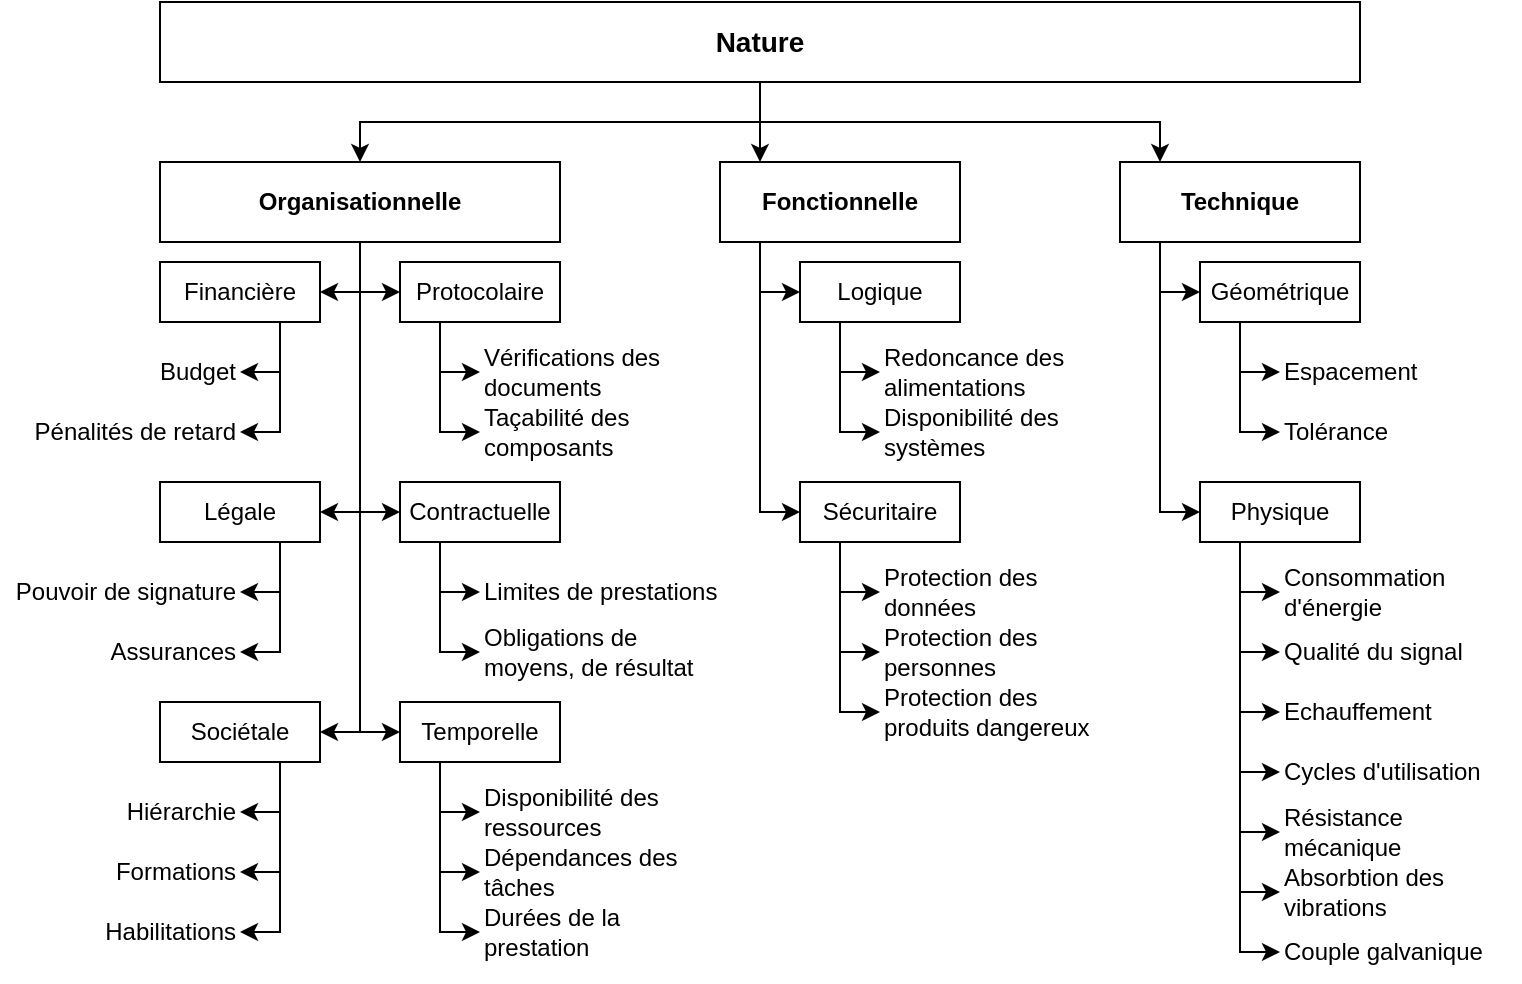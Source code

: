 <mxfile version="20.3.0" type="device"><diagram id="kD8df5Dw2DzTla7lxzaH" name="Page-1"><mxGraphModel dx="873" dy="626" grid="1" gridSize="10" guides="1" tooltips="1" connect="1" arrows="1" fold="1" page="1" pageScale="1" pageWidth="827" pageHeight="1169" math="0" shadow="0"><root><mxCell id="0"/><mxCell id="1" parent="0"/><mxCell id="fntwj08CJsQwZQitUvuD-142" style="edgeStyle=elbowEdgeStyle;rounded=0;orthogonalLoop=1;jettySize=auto;html=1;exitX=0.5;exitY=1;exitDx=0;exitDy=0;" edge="1" parent="1" source="fntwj08CJsQwZQitUvuD-44" target="fntwj08CJsQwZQitUvuD-75"><mxGeometry relative="1" as="geometry"/></mxCell><mxCell id="fntwj08CJsQwZQitUvuD-143" style="edgeStyle=elbowEdgeStyle;rounded=0;orthogonalLoop=1;jettySize=auto;html=1;exitX=0.5;exitY=1;exitDx=0;exitDy=0;elbow=vertical;" edge="1" parent="1" source="fntwj08CJsQwZQitUvuD-44" target="fntwj08CJsQwZQitUvuD-45"><mxGeometry relative="1" as="geometry"><mxPoint x="530" y="230" as="sourcePoint"/><Array as="points"><mxPoint x="580" y="240"/></Array></mxGeometry></mxCell><mxCell id="fntwj08CJsQwZQitUvuD-144" style="edgeStyle=elbowEdgeStyle;rounded=0;orthogonalLoop=1;jettySize=auto;html=1;exitX=0.5;exitY=1;exitDx=0;exitDy=0;elbow=vertical;" edge="1" parent="1" source="fntwj08CJsQwZQitUvuD-44" target="fntwj08CJsQwZQitUvuD-94"><mxGeometry relative="1" as="geometry"><mxPoint x="180.184" y="240" as="sourcePoint"/></mxGeometry></mxCell><mxCell id="fntwj08CJsQwZQitUvuD-44" value="Nature" style="rounded=0;whiteSpace=wrap;html=1;fontSize=14;fontStyle=1" vertex="1" parent="1"><mxGeometry x="80" y="180" width="600" height="40" as="geometry"/></mxCell><mxCell id="fntwj08CJsQwZQitUvuD-48" style="edgeStyle=elbowEdgeStyle;rounded=0;orthogonalLoop=1;jettySize=auto;html=1;exitX=0.25;exitY=1;exitDx=0;exitDy=0;entryX=0;entryY=0.5;entryDx=0;entryDy=0;" edge="1" parent="1" source="fntwj08CJsQwZQitUvuD-45" target="fntwj08CJsQwZQitUvuD-47"><mxGeometry relative="1" as="geometry"><Array as="points"><mxPoint x="580" y="310"/></Array></mxGeometry></mxCell><mxCell id="fntwj08CJsQwZQitUvuD-45" value="Technique" style="rounded=0;whiteSpace=wrap;html=1;fontStyle=1" vertex="1" parent="1"><mxGeometry x="560" y="260" width="120" height="40" as="geometry"/></mxCell><mxCell id="fntwj08CJsQwZQitUvuD-51" style="edgeStyle=elbowEdgeStyle;rounded=0;orthogonalLoop=1;jettySize=auto;html=1;exitX=0.25;exitY=1;exitDx=0;exitDy=0;entryX=0;entryY=0.5;entryDx=0;entryDy=0;" edge="1" parent="1" source="fntwj08CJsQwZQitUvuD-47" target="fntwj08CJsQwZQitUvuD-49"><mxGeometry relative="1" as="geometry"><Array as="points"><mxPoint x="620" y="360"/></Array></mxGeometry></mxCell><mxCell id="fntwj08CJsQwZQitUvuD-52" style="edgeStyle=elbowEdgeStyle;rounded=0;orthogonalLoop=1;jettySize=auto;html=1;exitX=0.25;exitY=1;exitDx=0;exitDy=0;entryX=0;entryY=0.5;entryDx=0;entryDy=0;" edge="1" parent="1" source="fntwj08CJsQwZQitUvuD-47" target="fntwj08CJsQwZQitUvuD-50"><mxGeometry relative="1" as="geometry"><Array as="points"><mxPoint x="620" y="370"/></Array></mxGeometry></mxCell><mxCell id="fntwj08CJsQwZQitUvuD-47" value="Géométrique" style="rounded=0;whiteSpace=wrap;html=1;" vertex="1" parent="1"><mxGeometry x="600" y="310" width="80" height="30" as="geometry"/></mxCell><mxCell id="fntwj08CJsQwZQitUvuD-49" value="Espacement" style="text;html=1;strokeColor=none;fillColor=none;align=left;verticalAlign=middle;whiteSpace=wrap;rounded=0;" vertex="1" parent="1"><mxGeometry x="640" y="350" width="120" height="30" as="geometry"/></mxCell><mxCell id="fntwj08CJsQwZQitUvuD-50" value="Tolérance" style="text;html=1;strokeColor=none;fillColor=none;align=left;verticalAlign=middle;whiteSpace=wrap;rounded=0;" vertex="1" parent="1"><mxGeometry x="640" y="380" width="120" height="30" as="geometry"/></mxCell><mxCell id="fntwj08CJsQwZQitUvuD-53" style="edgeStyle=elbowEdgeStyle;rounded=0;orthogonalLoop=1;jettySize=auto;html=1;exitX=0.25;exitY=1;exitDx=0;exitDy=0;entryX=0;entryY=0.5;entryDx=0;entryDy=0;" edge="1" target="fntwj08CJsQwZQitUvuD-56" parent="1" source="fntwj08CJsQwZQitUvuD-45"><mxGeometry relative="1" as="geometry"><mxPoint x="580" y="410" as="sourcePoint"/><Array as="points"><mxPoint x="580" y="370"/></Array></mxGeometry></mxCell><mxCell id="fntwj08CJsQwZQitUvuD-54" style="edgeStyle=elbowEdgeStyle;rounded=0;orthogonalLoop=1;jettySize=auto;html=1;exitX=0.25;exitY=1;exitDx=0;exitDy=0;entryX=0;entryY=0.5;entryDx=0;entryDy=0;" edge="1" source="fntwj08CJsQwZQitUvuD-56" target="fntwj08CJsQwZQitUvuD-57" parent="1"><mxGeometry relative="1" as="geometry"><Array as="points"><mxPoint x="620" y="470"/></Array></mxGeometry></mxCell><mxCell id="fntwj08CJsQwZQitUvuD-55" style="edgeStyle=elbowEdgeStyle;rounded=0;orthogonalLoop=1;jettySize=auto;html=1;exitX=0.25;exitY=1;exitDx=0;exitDy=0;entryX=0;entryY=0.5;entryDx=0;entryDy=0;" edge="1" source="fntwj08CJsQwZQitUvuD-56" target="fntwj08CJsQwZQitUvuD-58" parent="1"><mxGeometry relative="1" as="geometry"><Array as="points"><mxPoint x="620" y="480"/></Array></mxGeometry></mxCell><mxCell id="fntwj08CJsQwZQitUvuD-68" style="edgeStyle=elbowEdgeStyle;rounded=0;orthogonalLoop=1;jettySize=auto;html=1;exitX=0.25;exitY=1;exitDx=0;exitDy=0;entryX=0;entryY=0.5;entryDx=0;entryDy=0;" edge="1" parent="1" source="fntwj08CJsQwZQitUvuD-56" target="fntwj08CJsQwZQitUvuD-66"><mxGeometry relative="1" as="geometry"><Array as="points"><mxPoint x="620" y="520"/></Array></mxGeometry></mxCell><mxCell id="fntwj08CJsQwZQitUvuD-69" style="edgeStyle=elbowEdgeStyle;rounded=0;orthogonalLoop=1;jettySize=auto;html=1;exitX=0.25;exitY=1;exitDx=0;exitDy=0;entryX=0;entryY=0.5;entryDx=0;entryDy=0;" edge="1" parent="1" source="fntwj08CJsQwZQitUvuD-56" target="fntwj08CJsQwZQitUvuD-67"><mxGeometry relative="1" as="geometry"><Array as="points"><mxPoint x="620" y="540"/></Array></mxGeometry></mxCell><mxCell id="fntwj08CJsQwZQitUvuD-56" value="Physique" style="rounded=0;whiteSpace=wrap;html=1;" vertex="1" parent="1"><mxGeometry x="600" y="420" width="80" height="30" as="geometry"/></mxCell><mxCell id="fntwj08CJsQwZQitUvuD-57" value="Consommation d'énergie" style="text;html=1;strokeColor=none;fillColor=none;align=left;verticalAlign=middle;whiteSpace=wrap;rounded=0;" vertex="1" parent="1"><mxGeometry x="640" y="460" width="120" height="30" as="geometry"/></mxCell><mxCell id="fntwj08CJsQwZQitUvuD-58" value="Qualité du signal" style="text;html=1;strokeColor=none;fillColor=none;align=left;verticalAlign=middle;whiteSpace=wrap;rounded=0;" vertex="1" parent="1"><mxGeometry x="640" y="490" width="120" height="30" as="geometry"/></mxCell><mxCell id="fntwj08CJsQwZQitUvuD-62" style="edgeStyle=elbowEdgeStyle;rounded=0;orthogonalLoop=1;jettySize=auto;html=1;exitX=0.25;exitY=1;exitDx=0;exitDy=0;entryX=0;entryY=0.5;entryDx=0;entryDy=0;" edge="1" target="fntwj08CJsQwZQitUvuD-64" parent="1" source="fntwj08CJsQwZQitUvuD-56"><mxGeometry relative="1" as="geometry"><mxPoint x="620" y="510" as="sourcePoint"/><Array as="points"><mxPoint x="620" y="490"/></Array></mxGeometry></mxCell><mxCell id="fntwj08CJsQwZQitUvuD-63" style="edgeStyle=elbowEdgeStyle;rounded=0;orthogonalLoop=1;jettySize=auto;html=1;exitX=0.25;exitY=1;exitDx=0;exitDy=0;entryX=0;entryY=0.5;entryDx=0;entryDy=0;" edge="1" target="fntwj08CJsQwZQitUvuD-65" parent="1" source="fntwj08CJsQwZQitUvuD-56"><mxGeometry relative="1" as="geometry"><mxPoint x="620" y="510" as="sourcePoint"/><Array as="points"><mxPoint x="620" y="490"/></Array></mxGeometry></mxCell><mxCell id="fntwj08CJsQwZQitUvuD-64" value="Echauffement" style="text;html=1;strokeColor=none;fillColor=none;align=left;verticalAlign=middle;whiteSpace=wrap;rounded=0;" vertex="1" parent="1"><mxGeometry x="640" y="520" width="120" height="30" as="geometry"/></mxCell><mxCell id="fntwj08CJsQwZQitUvuD-65" value="Cycles d'utilisation" style="text;html=1;strokeColor=none;fillColor=none;align=left;verticalAlign=middle;whiteSpace=wrap;rounded=0;" vertex="1" parent="1"><mxGeometry x="640" y="550" width="120" height="30" as="geometry"/></mxCell><mxCell id="fntwj08CJsQwZQitUvuD-66" value="Résistance mécanique" style="text;html=1;strokeColor=none;fillColor=none;align=left;verticalAlign=middle;whiteSpace=wrap;rounded=0;" vertex="1" parent="1"><mxGeometry x="640" y="580" width="120" height="30" as="geometry"/></mxCell><mxCell id="fntwj08CJsQwZQitUvuD-67" value="Absorbtion des vibrations" style="text;html=1;strokeColor=none;fillColor=none;align=left;verticalAlign=middle;whiteSpace=wrap;rounded=0;" vertex="1" parent="1"><mxGeometry x="640" y="610" width="120" height="30" as="geometry"/></mxCell><mxCell id="fntwj08CJsQwZQitUvuD-71" style="edgeStyle=elbowEdgeStyle;rounded=0;orthogonalLoop=1;jettySize=auto;html=1;entryX=0;entryY=0.5;entryDx=0;entryDy=0;" edge="1" source="fntwj08CJsQwZQitUvuD-56" target="fntwj08CJsQwZQitUvuD-73" parent="1"><mxGeometry relative="1" as="geometry"><mxPoint x="620" y="690.0" as="sourcePoint"/><Array as="points"><mxPoint x="620" y="660"/><mxPoint x="620" y="700"/></Array></mxGeometry></mxCell><mxCell id="fntwj08CJsQwZQitUvuD-73" value="Couple galvanique" style="text;html=1;strokeColor=none;fillColor=none;align=left;verticalAlign=middle;whiteSpace=wrap;rounded=0;" vertex="1" parent="1"><mxGeometry x="640" y="640" width="120" height="30" as="geometry"/></mxCell><mxCell id="fntwj08CJsQwZQitUvuD-84" style="edgeStyle=elbowEdgeStyle;rounded=0;orthogonalLoop=1;jettySize=auto;html=1;exitX=0.25;exitY=1;exitDx=0;exitDy=0;entryX=0;entryY=0.5;entryDx=0;entryDy=0;" edge="1" parent="1" source="fntwj08CJsQwZQitUvuD-75" target="fntwj08CJsQwZQitUvuD-78"><mxGeometry relative="1" as="geometry"><Array as="points"><mxPoint x="380" y="310"/></Array></mxGeometry></mxCell><mxCell id="fntwj08CJsQwZQitUvuD-75" value="Fonctionnelle" style="rounded=0;whiteSpace=wrap;html=1;fontStyle=1" vertex="1" parent="1"><mxGeometry x="360" y="260" width="120" height="40" as="geometry"/></mxCell><mxCell id="fntwj08CJsQwZQitUvuD-77" style="edgeStyle=elbowEdgeStyle;rounded=0;orthogonalLoop=1;jettySize=auto;html=1;exitX=0.25;exitY=1;exitDx=0;exitDy=0;entryX=0;entryY=0.5;entryDx=0;entryDy=0;" edge="1" source="fntwj08CJsQwZQitUvuD-78" target="fntwj08CJsQwZQitUvuD-79" parent="1"><mxGeometry relative="1" as="geometry"><Array as="points"><mxPoint x="420" y="470"/></Array></mxGeometry></mxCell><mxCell id="fntwj08CJsQwZQitUvuD-83" style="edgeStyle=elbowEdgeStyle;rounded=0;orthogonalLoop=1;jettySize=auto;html=1;exitX=0.25;exitY=1;exitDx=0;exitDy=0;entryX=0;entryY=0.5;entryDx=0;entryDy=0;" edge="1" parent="1" source="fntwj08CJsQwZQitUvuD-78" target="fntwj08CJsQwZQitUvuD-82"><mxGeometry relative="1" as="geometry"><Array as="points"><mxPoint x="420" y="500"/></Array></mxGeometry></mxCell><mxCell id="fntwj08CJsQwZQitUvuD-78" value="Sécuritaire" style="rounded=0;whiteSpace=wrap;html=1;" vertex="1" parent="1"><mxGeometry x="400" y="420" width="80" height="30" as="geometry"/></mxCell><mxCell id="fntwj08CJsQwZQitUvuD-79" value="Protection des données" style="text;html=1;strokeColor=none;fillColor=none;align=left;verticalAlign=middle;whiteSpace=wrap;rounded=0;" vertex="1" parent="1"><mxGeometry x="440" y="460" width="120" height="30" as="geometry"/></mxCell><mxCell id="fntwj08CJsQwZQitUvuD-80" style="edgeStyle=elbowEdgeStyle;rounded=0;orthogonalLoop=1;jettySize=auto;html=1;exitX=0.25;exitY=1;exitDx=0;exitDy=0;entryX=0;entryY=0.5;entryDx=0;entryDy=0;" edge="1" target="fntwj08CJsQwZQitUvuD-81" parent="1" source="fntwj08CJsQwZQitUvuD-78"><mxGeometry relative="1" as="geometry"><mxPoint x="420" y="480" as="sourcePoint"/><Array as="points"><mxPoint x="420" y="480"/></Array></mxGeometry></mxCell><mxCell id="fntwj08CJsQwZQitUvuD-81" value="Protection des personnes" style="text;html=1;strokeColor=none;fillColor=none;align=left;verticalAlign=middle;whiteSpace=wrap;rounded=0;" vertex="1" parent="1"><mxGeometry x="440" y="490" width="120" height="30" as="geometry"/></mxCell><mxCell id="fntwj08CJsQwZQitUvuD-82" value="Protection des produits dangereux" style="text;html=1;strokeColor=none;fillColor=none;align=left;verticalAlign=middle;whiteSpace=wrap;rounded=0;" vertex="1" parent="1"><mxGeometry x="440" y="520" width="120" height="30" as="geometry"/></mxCell><mxCell id="fntwj08CJsQwZQitUvuD-87" style="edgeStyle=elbowEdgeStyle;rounded=0;orthogonalLoop=1;jettySize=auto;html=1;entryX=0;entryY=0.5;entryDx=0;entryDy=0;" edge="1" target="fntwj08CJsQwZQitUvuD-88" parent="1" source="fntwj08CJsQwZQitUvuD-75"><mxGeometry relative="1" as="geometry"><mxPoint x="380" y="440" as="sourcePoint"/><Array as="points"><mxPoint x="380" y="300"/></Array></mxGeometry></mxCell><mxCell id="fntwj08CJsQwZQitUvuD-88" value="Logique" style="rounded=0;whiteSpace=wrap;html=1;" vertex="1" parent="1"><mxGeometry x="400" y="310" width="80" height="30" as="geometry"/></mxCell><mxCell id="fntwj08CJsQwZQitUvuD-89" style="edgeStyle=elbowEdgeStyle;rounded=0;orthogonalLoop=1;jettySize=auto;html=1;entryX=0;entryY=0.5;entryDx=0;entryDy=0;exitX=0.25;exitY=1;exitDx=0;exitDy=0;" edge="1" target="fntwj08CJsQwZQitUvuD-90" parent="1" source="fntwj08CJsQwZQitUvuD-88"><mxGeometry relative="1" as="geometry"><mxPoint x="400" y="520" as="sourcePoint"/><Array as="points"><mxPoint x="420" y="360"/></Array></mxGeometry></mxCell><mxCell id="fntwj08CJsQwZQitUvuD-90" value="Redoncance des alimentations" style="text;html=1;strokeColor=none;fillColor=none;align=left;verticalAlign=middle;whiteSpace=wrap;rounded=0;" vertex="1" parent="1"><mxGeometry x="440" y="350" width="120" height="30" as="geometry"/></mxCell><mxCell id="fntwj08CJsQwZQitUvuD-91" style="edgeStyle=elbowEdgeStyle;rounded=0;orthogonalLoop=1;jettySize=auto;html=1;entryX=0;entryY=0.5;entryDx=0;entryDy=0;exitX=0.25;exitY=1;exitDx=0;exitDy=0;" edge="1" target="fntwj08CJsQwZQitUvuD-92" parent="1" source="fntwj08CJsQwZQitUvuD-88"><mxGeometry relative="1" as="geometry"><mxPoint x="400" y="480" as="sourcePoint"/><Array as="points"><mxPoint x="420" y="380"/></Array></mxGeometry></mxCell><mxCell id="fntwj08CJsQwZQitUvuD-92" value="Disponibilité des systèmes" style="text;html=1;strokeColor=none;fillColor=none;align=left;verticalAlign=middle;whiteSpace=wrap;rounded=0;" vertex="1" parent="1"><mxGeometry x="440" y="380" width="120" height="30" as="geometry"/></mxCell><mxCell id="fntwj08CJsQwZQitUvuD-136" style="edgeStyle=elbowEdgeStyle;rounded=0;orthogonalLoop=1;jettySize=auto;html=1;exitX=0.5;exitY=1;exitDx=0;exitDy=0;entryX=1;entryY=0.5;entryDx=0;entryDy=0;" edge="1" parent="1" source="fntwj08CJsQwZQitUvuD-94" target="fntwj08CJsQwZQitUvuD-123"><mxGeometry relative="1" as="geometry"><Array as="points"><mxPoint x="180" y="310"/><mxPoint x="190" y="310"/></Array></mxGeometry></mxCell><mxCell id="fntwj08CJsQwZQitUvuD-137" style="edgeStyle=elbowEdgeStyle;rounded=0;orthogonalLoop=1;jettySize=auto;html=1;exitX=0.5;exitY=1;exitDx=0;exitDy=0;entryX=0;entryY=0.5;entryDx=0;entryDy=0;" edge="1" parent="1" source="fntwj08CJsQwZQitUvuD-94" target="fntwj08CJsQwZQitUvuD-97"><mxGeometry relative="1" as="geometry"><Array as="points"><mxPoint x="180" y="310"/><mxPoint x="190" y="300"/></Array></mxGeometry></mxCell><mxCell id="fntwj08CJsQwZQitUvuD-138" style="edgeStyle=elbowEdgeStyle;rounded=0;orthogonalLoop=1;jettySize=auto;html=1;exitX=0.5;exitY=1;exitDx=0;exitDy=0;entryX=1;entryY=0.5;entryDx=0;entryDy=0;" edge="1" parent="1" source="fntwj08CJsQwZQitUvuD-94" target="fntwj08CJsQwZQitUvuD-130"><mxGeometry relative="1" as="geometry"><Array as="points"><mxPoint x="180" y="340"/></Array></mxGeometry></mxCell><mxCell id="fntwj08CJsQwZQitUvuD-139" style="edgeStyle=elbowEdgeStyle;rounded=0;orthogonalLoop=1;jettySize=auto;html=1;exitX=0.5;exitY=1;exitDx=0;exitDy=0;" edge="1" parent="1" source="fntwj08CJsQwZQitUvuD-94" target="fntwj08CJsQwZQitUvuD-102"><mxGeometry relative="1" as="geometry"><Array as="points"><mxPoint x="180" y="360"/></Array></mxGeometry></mxCell><mxCell id="fntwj08CJsQwZQitUvuD-140" style="edgeStyle=elbowEdgeStyle;rounded=0;orthogonalLoop=1;jettySize=auto;html=1;exitX=0.5;exitY=1;exitDx=0;exitDy=0;" edge="1" parent="1" source="fntwj08CJsQwZQitUvuD-94" target="fntwj08CJsQwZQitUvuD-118"><mxGeometry relative="1" as="geometry"><Array as="points"><mxPoint x="180" y="420"/></Array></mxGeometry></mxCell><mxCell id="fntwj08CJsQwZQitUvuD-141" style="edgeStyle=elbowEdgeStyle;rounded=0;orthogonalLoop=1;jettySize=auto;html=1;exitX=0.5;exitY=1;exitDx=0;exitDy=0;" edge="1" parent="1" source="fntwj08CJsQwZQitUvuD-94" target="fntwj08CJsQwZQitUvuD-109"><mxGeometry relative="1" as="geometry"><Array as="points"><mxPoint x="180" y="420"/></Array></mxGeometry></mxCell><mxCell id="fntwj08CJsQwZQitUvuD-94" value="Organisationnelle" style="rounded=0;whiteSpace=wrap;html=1;fontStyle=1" vertex="1" parent="1"><mxGeometry x="80" y="260" width="200" height="40" as="geometry"/></mxCell><mxCell id="fntwj08CJsQwZQitUvuD-97" value="Protocolaire" style="rounded=0;whiteSpace=wrap;html=1;" vertex="1" parent="1"><mxGeometry x="200" y="310" width="80" height="30" as="geometry"/></mxCell><mxCell id="fntwj08CJsQwZQitUvuD-98" style="edgeStyle=elbowEdgeStyle;rounded=0;orthogonalLoop=1;jettySize=auto;html=1;entryX=0;entryY=0.5;entryDx=0;entryDy=0;exitX=0.25;exitY=1;exitDx=0;exitDy=0;" edge="1" source="fntwj08CJsQwZQitUvuD-97" target="fntwj08CJsQwZQitUvuD-99" parent="1"><mxGeometry relative="1" as="geometry"><mxPoint x="200" y="520" as="sourcePoint"/><Array as="points"><mxPoint x="220" y="360"/></Array></mxGeometry></mxCell><mxCell id="fntwj08CJsQwZQitUvuD-99" value="Vérifications des documents" style="text;html=1;strokeColor=none;fillColor=none;align=left;verticalAlign=middle;whiteSpace=wrap;rounded=0;" vertex="1" parent="1"><mxGeometry x="240" y="350" width="120" height="30" as="geometry"/></mxCell><mxCell id="fntwj08CJsQwZQitUvuD-100" style="edgeStyle=elbowEdgeStyle;rounded=0;orthogonalLoop=1;jettySize=auto;html=1;entryX=0;entryY=0.5;entryDx=0;entryDy=0;exitX=0.25;exitY=1;exitDx=0;exitDy=0;" edge="1" source="fntwj08CJsQwZQitUvuD-97" target="fntwj08CJsQwZQitUvuD-101" parent="1"><mxGeometry relative="1" as="geometry"><mxPoint x="200" y="480" as="sourcePoint"/><Array as="points"><mxPoint x="220" y="380"/></Array></mxGeometry></mxCell><mxCell id="fntwj08CJsQwZQitUvuD-101" value="Taçabilité des composants" style="text;html=1;strokeColor=none;fillColor=none;align=left;verticalAlign=middle;whiteSpace=wrap;rounded=0;" vertex="1" parent="1"><mxGeometry x="240" y="380" width="120" height="30" as="geometry"/></mxCell><mxCell id="fntwj08CJsQwZQitUvuD-102" value="Contractuelle" style="rounded=0;whiteSpace=wrap;html=1;" vertex="1" parent="1"><mxGeometry x="200" y="420" width="80" height="30" as="geometry"/></mxCell><mxCell id="fntwj08CJsQwZQitUvuD-103" style="edgeStyle=elbowEdgeStyle;rounded=0;orthogonalLoop=1;jettySize=auto;html=1;entryX=0;entryY=0.5;entryDx=0;entryDy=0;exitX=0.25;exitY=1;exitDx=0;exitDy=0;" edge="1" source="fntwj08CJsQwZQitUvuD-102" target="fntwj08CJsQwZQitUvuD-104" parent="1"><mxGeometry relative="1" as="geometry"><mxPoint x="200" y="630" as="sourcePoint"/><Array as="points"><mxPoint x="220" y="470"/></Array></mxGeometry></mxCell><mxCell id="fntwj08CJsQwZQitUvuD-104" value="Limites de prestations" style="text;html=1;strokeColor=none;fillColor=none;align=left;verticalAlign=middle;whiteSpace=wrap;rounded=0;" vertex="1" parent="1"><mxGeometry x="240" y="460" width="120" height="30" as="geometry"/></mxCell><mxCell id="fntwj08CJsQwZQitUvuD-105" style="edgeStyle=elbowEdgeStyle;rounded=0;orthogonalLoop=1;jettySize=auto;html=1;entryX=0;entryY=0.5;entryDx=0;entryDy=0;exitX=0.25;exitY=1;exitDx=0;exitDy=0;" edge="1" source="fntwj08CJsQwZQitUvuD-102" target="fntwj08CJsQwZQitUvuD-106" parent="1"><mxGeometry relative="1" as="geometry"><mxPoint x="200" y="590" as="sourcePoint"/><Array as="points"><mxPoint x="220" y="490"/></Array></mxGeometry></mxCell><mxCell id="fntwj08CJsQwZQitUvuD-106" value="Obligations de moyens, de résultat" style="text;html=1;strokeColor=none;fillColor=none;align=left;verticalAlign=middle;whiteSpace=wrap;rounded=0;" vertex="1" parent="1"><mxGeometry x="240" y="490" width="120" height="30" as="geometry"/></mxCell><mxCell id="fntwj08CJsQwZQitUvuD-107" style="edgeStyle=elbowEdgeStyle;rounded=0;orthogonalLoop=1;jettySize=auto;html=1;exitX=0.25;exitY=1;exitDx=0;exitDy=0;entryX=0;entryY=0.5;entryDx=0;entryDy=0;" edge="1" source="fntwj08CJsQwZQitUvuD-109" target="fntwj08CJsQwZQitUvuD-110" parent="1"><mxGeometry relative="1" as="geometry"><Array as="points"><mxPoint x="220" y="580"/></Array></mxGeometry></mxCell><mxCell id="fntwj08CJsQwZQitUvuD-108" style="edgeStyle=elbowEdgeStyle;rounded=0;orthogonalLoop=1;jettySize=auto;html=1;exitX=0.25;exitY=1;exitDx=0;exitDy=0;entryX=0;entryY=0.5;entryDx=0;entryDy=0;" edge="1" source="fntwj08CJsQwZQitUvuD-109" target="fntwj08CJsQwZQitUvuD-111" parent="1"><mxGeometry relative="1" as="geometry"><Array as="points"><mxPoint x="220" y="590"/></Array></mxGeometry></mxCell><mxCell id="fntwj08CJsQwZQitUvuD-109" value="Temporelle" style="rounded=0;whiteSpace=wrap;html=1;" vertex="1" parent="1"><mxGeometry x="200" y="530" width="80" height="30" as="geometry"/></mxCell><mxCell id="fntwj08CJsQwZQitUvuD-110" value="Disponibilité des ressources" style="text;html=1;strokeColor=none;fillColor=none;align=left;verticalAlign=middle;whiteSpace=wrap;rounded=0;" vertex="1" parent="1"><mxGeometry x="240" y="570" width="120" height="30" as="geometry"/></mxCell><mxCell id="fntwj08CJsQwZQitUvuD-111" value="Dépendances des tâches" style="text;html=1;strokeColor=none;fillColor=none;align=left;verticalAlign=middle;whiteSpace=wrap;rounded=0;" vertex="1" parent="1"><mxGeometry x="240" y="600" width="120" height="30" as="geometry"/></mxCell><mxCell id="fntwj08CJsQwZQitUvuD-112" style="edgeStyle=elbowEdgeStyle;rounded=0;orthogonalLoop=1;jettySize=auto;html=1;exitX=0.25;exitY=1;exitDx=0;exitDy=0;entryX=0;entryY=0.5;entryDx=0;entryDy=0;" edge="1" source="fntwj08CJsQwZQitUvuD-109" target="fntwj08CJsQwZQitUvuD-114" parent="1"><mxGeometry relative="1" as="geometry"><mxPoint x="220" y="620" as="sourcePoint"/><Array as="points"><mxPoint x="220" y="600"/></Array></mxGeometry></mxCell><mxCell id="fntwj08CJsQwZQitUvuD-114" value="Durées de la prestation" style="text;html=1;strokeColor=none;fillColor=none;align=left;verticalAlign=middle;whiteSpace=wrap;rounded=0;" vertex="1" parent="1"><mxGeometry x="240" y="630" width="120" height="30" as="geometry"/></mxCell><mxCell id="fntwj08CJsQwZQitUvuD-116" style="edgeStyle=elbowEdgeStyle;rounded=0;orthogonalLoop=1;jettySize=auto;html=1;entryX=1;entryY=0.5;entryDx=0;entryDy=0;" edge="1" source="fntwj08CJsQwZQitUvuD-118" target="fntwj08CJsQwZQitUvuD-119" parent="1"><mxGeometry relative="1" as="geometry"><Array as="points"><mxPoint x="140" y="580"/><mxPoint x="70" y="580"/></Array></mxGeometry></mxCell><mxCell id="fntwj08CJsQwZQitUvuD-117" style="edgeStyle=elbowEdgeStyle;rounded=0;orthogonalLoop=1;jettySize=auto;html=1;" edge="1" source="fntwj08CJsQwZQitUvuD-118" target="fntwj08CJsQwZQitUvuD-120" parent="1"><mxGeometry relative="1" as="geometry"><Array as="points"><mxPoint x="140" y="590"/><mxPoint x="70" y="590"/></Array></mxGeometry></mxCell><mxCell id="fntwj08CJsQwZQitUvuD-118" value="Sociétale" style="rounded=0;whiteSpace=wrap;html=1;" vertex="1" parent="1"><mxGeometry x="80" y="530" width="80" height="30" as="geometry"/></mxCell><mxCell id="fntwj08CJsQwZQitUvuD-119" value="Hiérarchie" style="text;html=1;strokeColor=none;fillColor=none;align=right;verticalAlign=middle;whiteSpace=wrap;rounded=0;" vertex="1" parent="1"><mxGeometry y="570" width="120" height="30" as="geometry"/></mxCell><mxCell id="fntwj08CJsQwZQitUvuD-120" value="Formations" style="text;html=1;strokeColor=none;fillColor=none;align=right;verticalAlign=middle;whiteSpace=wrap;rounded=0;" vertex="1" parent="1"><mxGeometry y="600" width="120" height="30" as="geometry"/></mxCell><mxCell id="fntwj08CJsQwZQitUvuD-121" style="edgeStyle=elbowEdgeStyle;rounded=0;orthogonalLoop=1;jettySize=auto;html=1;" edge="1" source="fntwj08CJsQwZQitUvuD-118" target="fntwj08CJsQwZQitUvuD-122" parent="1"><mxGeometry relative="1" as="geometry"><mxPoint x="70" y="620" as="sourcePoint"/><Array as="points"><mxPoint x="140" y="590"/><mxPoint x="70" y="600"/></Array></mxGeometry></mxCell><mxCell id="fntwj08CJsQwZQitUvuD-122" value="Habilitations" style="text;html=1;strokeColor=none;fillColor=none;align=right;verticalAlign=middle;whiteSpace=wrap;rounded=0;" vertex="1" parent="1"><mxGeometry y="630" width="120" height="30" as="geometry"/></mxCell><mxCell id="fntwj08CJsQwZQitUvuD-123" value="Financière" style="rounded=0;whiteSpace=wrap;html=1;" vertex="1" parent="1"><mxGeometry x="80" y="310" width="80" height="30" as="geometry"/></mxCell><mxCell id="fntwj08CJsQwZQitUvuD-124" style="edgeStyle=elbowEdgeStyle;rounded=0;orthogonalLoop=1;jettySize=auto;html=1;entryX=1;entryY=0.5;entryDx=0;entryDy=0;" edge="1" source="fntwj08CJsQwZQitUvuD-123" target="fntwj08CJsQwZQitUvuD-125" parent="1"><mxGeometry relative="1" as="geometry"><mxPoint x="50" y="520" as="sourcePoint"/><Array as="points"><mxPoint x="140" y="350"/></Array></mxGeometry></mxCell><mxCell id="fntwj08CJsQwZQitUvuD-125" value="Budget" style="text;html=1;strokeColor=none;fillColor=none;align=right;verticalAlign=middle;whiteSpace=wrap;rounded=0;" vertex="1" parent="1"><mxGeometry y="350" width="120" height="30" as="geometry"/></mxCell><mxCell id="fntwj08CJsQwZQitUvuD-126" style="edgeStyle=elbowEdgeStyle;rounded=0;orthogonalLoop=1;jettySize=auto;html=1;entryX=1;entryY=0.5;entryDx=0;entryDy=0;" edge="1" source="fntwj08CJsQwZQitUvuD-123" target="fntwj08CJsQwZQitUvuD-127" parent="1"><mxGeometry relative="1" as="geometry"><mxPoint x="50" y="480" as="sourcePoint"/><Array as="points"><mxPoint x="140" y="360"/></Array></mxGeometry></mxCell><mxCell id="fntwj08CJsQwZQitUvuD-127" value="Pénalités de retard" style="text;html=1;strokeColor=none;fillColor=none;align=right;verticalAlign=middle;whiteSpace=wrap;rounded=0;" vertex="1" parent="1"><mxGeometry y="380" width="120" height="30" as="geometry"/></mxCell><mxCell id="fntwj08CJsQwZQitUvuD-128" style="edgeStyle=elbowEdgeStyle;rounded=0;orthogonalLoop=1;jettySize=auto;html=1;entryX=1;entryY=0.5;entryDx=0;entryDy=0;" edge="1" source="fntwj08CJsQwZQitUvuD-130" target="fntwj08CJsQwZQitUvuD-131" parent="1"><mxGeometry relative="1" as="geometry"><Array as="points"><mxPoint x="140" y="460"/></Array></mxGeometry></mxCell><mxCell id="fntwj08CJsQwZQitUvuD-129" style="edgeStyle=elbowEdgeStyle;rounded=0;orthogonalLoop=1;jettySize=auto;html=1;entryX=1;entryY=0.5;entryDx=0;entryDy=0;" edge="1" source="fntwj08CJsQwZQitUvuD-130" target="fntwj08CJsQwZQitUvuD-132" parent="1"><mxGeometry relative="1" as="geometry"><Array as="points"><mxPoint x="140" y="480"/></Array></mxGeometry></mxCell><mxCell id="fntwj08CJsQwZQitUvuD-130" value="Légale" style="rounded=0;whiteSpace=wrap;html=1;" vertex="1" parent="1"><mxGeometry x="80" y="420" width="80" height="30" as="geometry"/></mxCell><mxCell id="fntwj08CJsQwZQitUvuD-131" value="Pouvoir de signature" style="text;html=1;strokeColor=none;fillColor=none;align=right;verticalAlign=middle;whiteSpace=wrap;rounded=0;" vertex="1" parent="1"><mxGeometry y="460" width="120" height="30" as="geometry"/></mxCell><mxCell id="fntwj08CJsQwZQitUvuD-132" value="Assurances" style="text;html=1;strokeColor=none;fillColor=none;align=right;verticalAlign=middle;whiteSpace=wrap;rounded=0;" vertex="1" parent="1"><mxGeometry y="490" width="120" height="30" as="geometry"/></mxCell></root></mxGraphModel></diagram></mxfile>